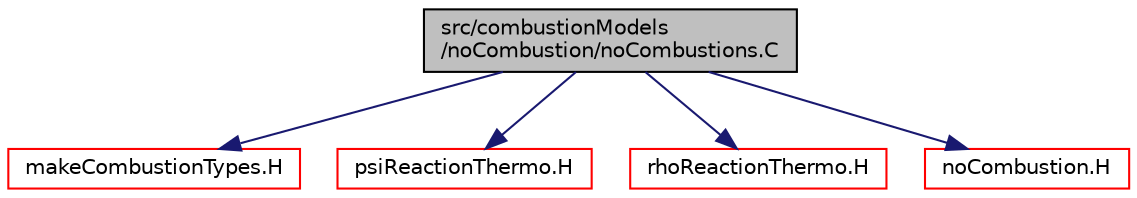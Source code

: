 digraph "src/combustionModels/noCombustion/noCombustions.C"
{
  bgcolor="transparent";
  edge [fontname="Helvetica",fontsize="10",labelfontname="Helvetica",labelfontsize="10"];
  node [fontname="Helvetica",fontsize="10",shape=record];
  Node1 [label="src/combustionModels\l/noCombustion/noCombustions.C",height=0.2,width=0.4,color="black", fillcolor="grey75", style="filled" fontcolor="black"];
  Node1 -> Node2 [color="midnightblue",fontsize="10",style="solid",fontname="Helvetica"];
  Node2 [label="makeCombustionTypes.H",height=0.2,width=0.4,color="red",URL="$makeCombustionTypes_8H.html"];
  Node1 -> Node3 [color="midnightblue",fontsize="10",style="solid",fontname="Helvetica"];
  Node3 [label="psiReactionThermo.H",height=0.2,width=0.4,color="red",URL="$psiReactionThermo_8H.html"];
  Node1 -> Node4 [color="midnightblue",fontsize="10",style="solid",fontname="Helvetica"];
  Node4 [label="rhoReactionThermo.H",height=0.2,width=0.4,color="red",URL="$rhoReactionThermo_8H.html"];
  Node1 -> Node5 [color="midnightblue",fontsize="10",style="solid",fontname="Helvetica"];
  Node5 [label="noCombustion.H",height=0.2,width=0.4,color="red",URL="$noCombustion_8H.html"];
}

